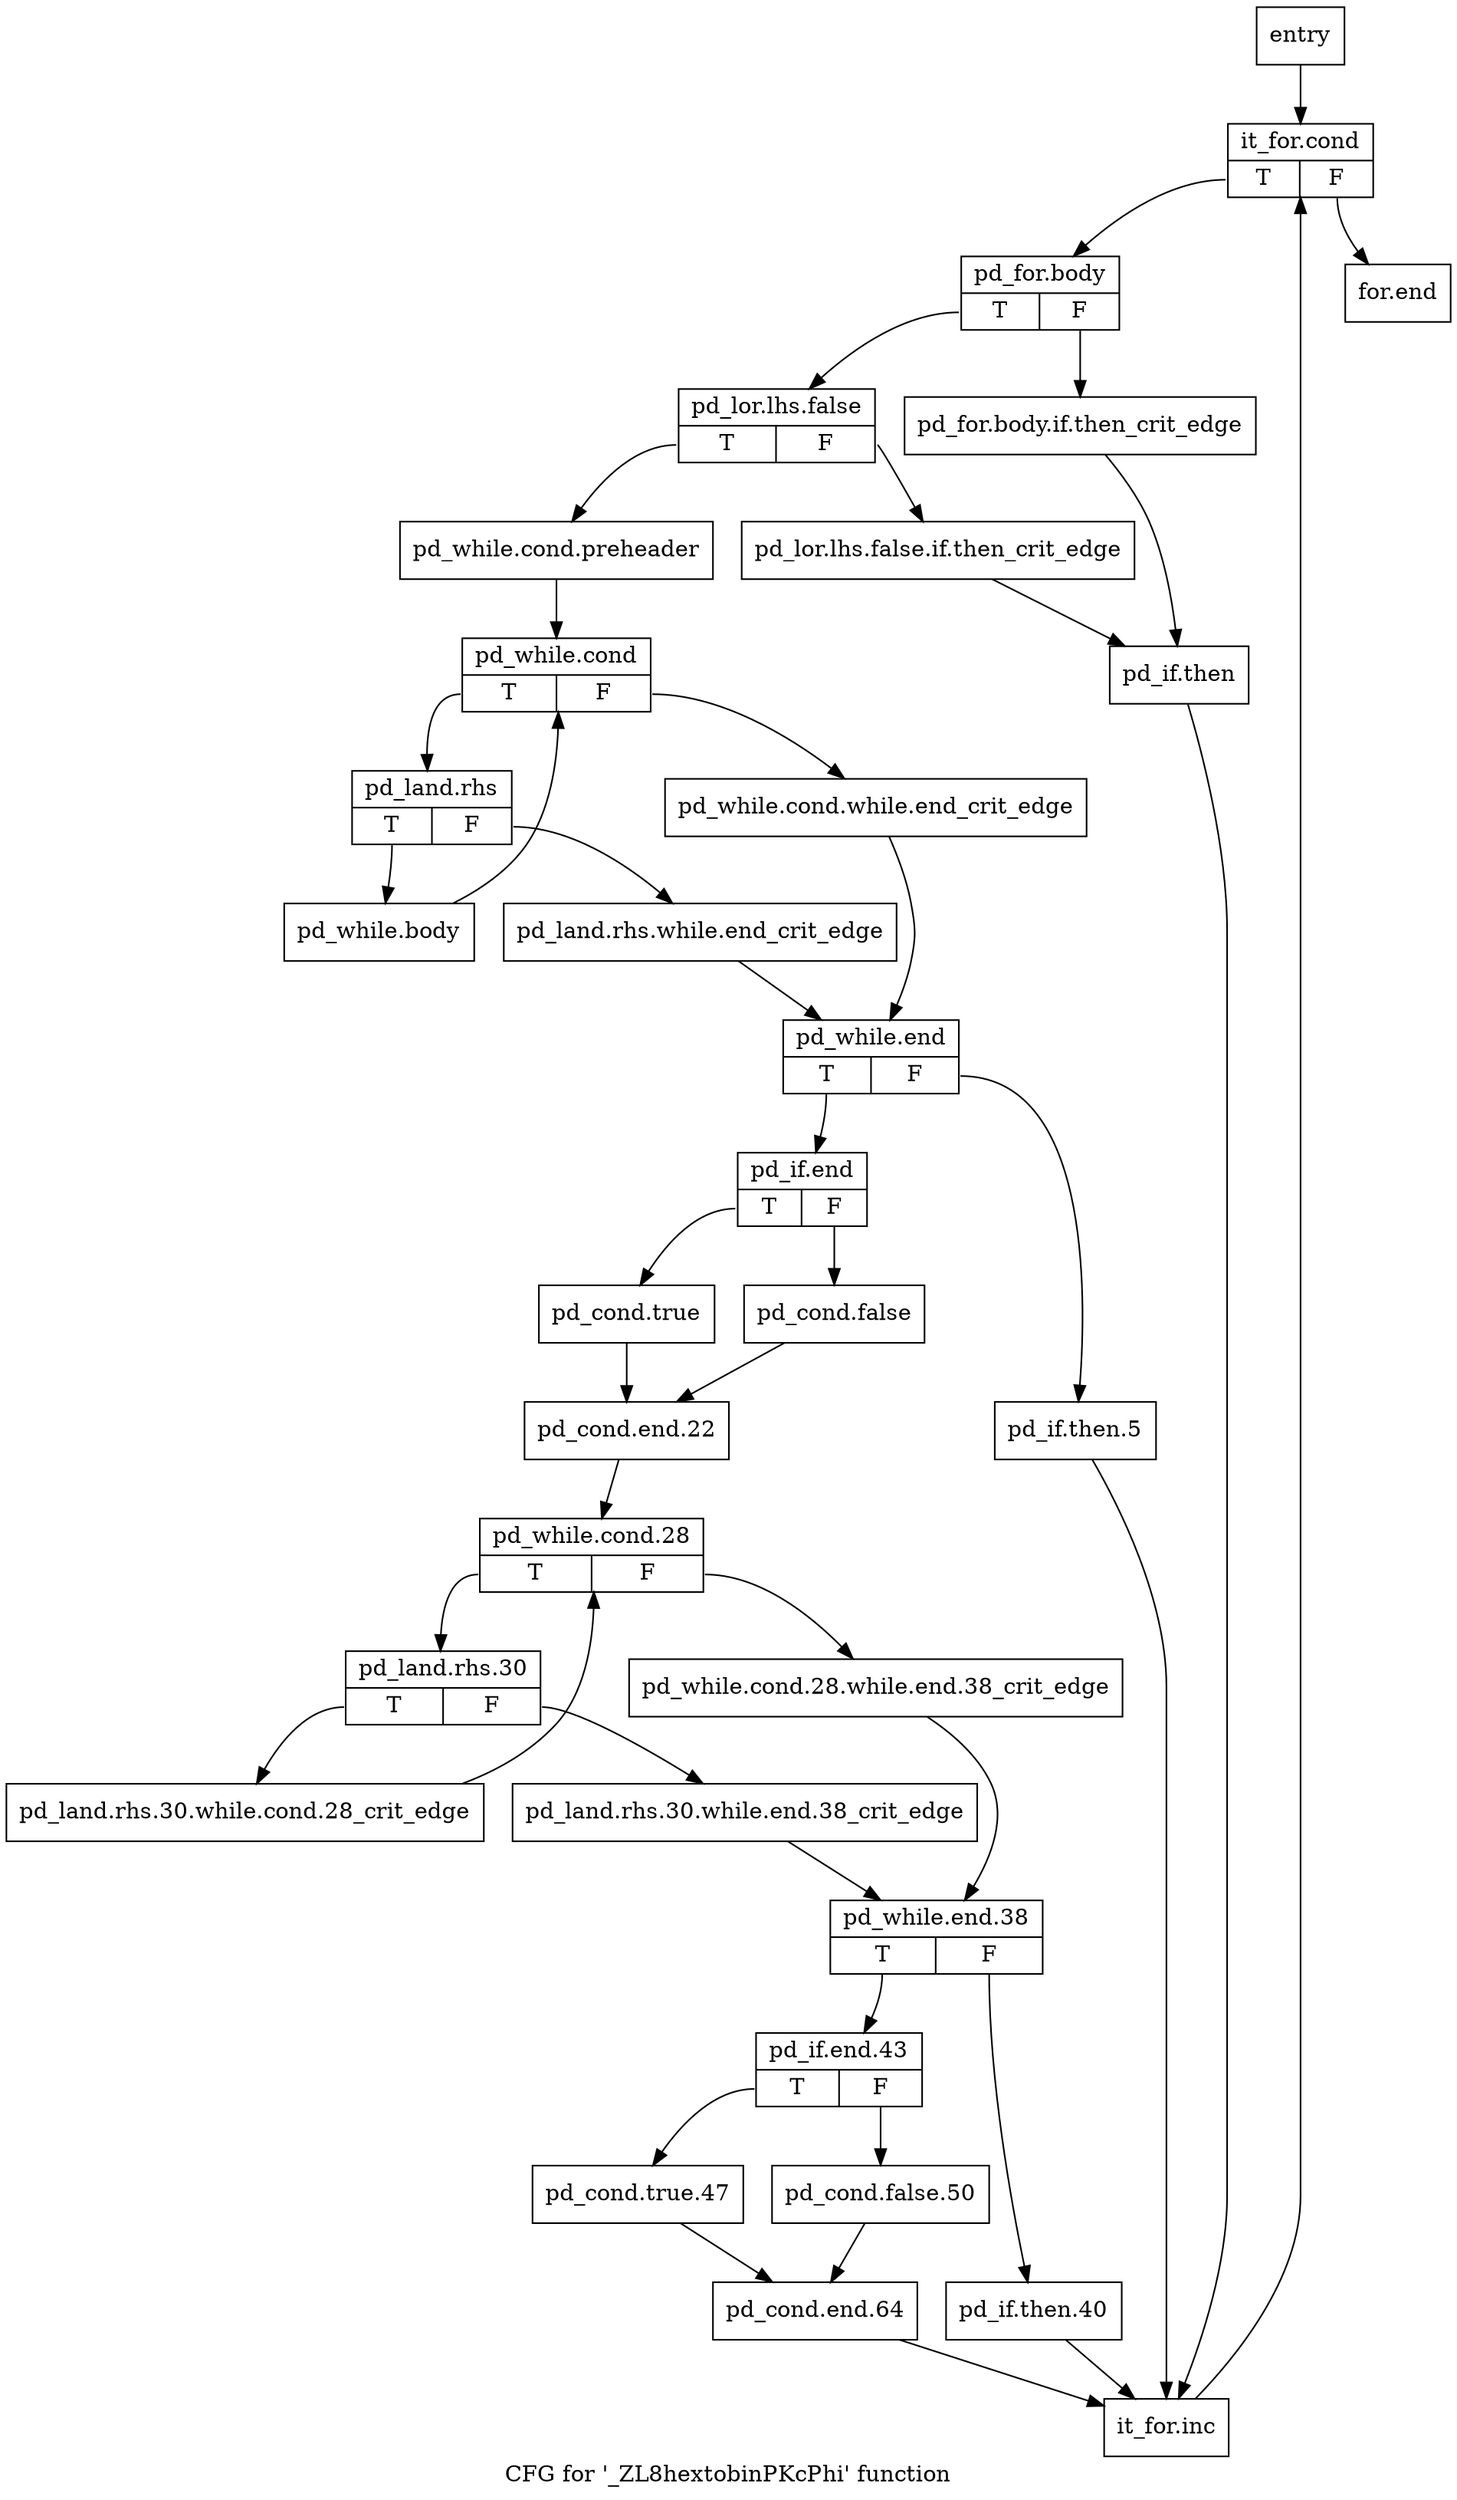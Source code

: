 digraph "CFG for '_ZL8hextobinPKcPhi' function" {
	label="CFG for '_ZL8hextobinPKcPhi' function";

	Node0x1512cf0 [shape=record,label="{entry}"];
	Node0x1512cf0 -> Node0x1512d40;
	Node0x1512d40 [shape=record,label="{it_for.cond|{<s0>T|<s1>F}}"];
	Node0x1512d40:s0 -> Node0x1512d90;
	Node0x1512d40:s1 -> Node0x15136a0;
	Node0x1512d90 [shape=record,label="{pd_for.body|{<s0>T|<s1>F}}"];
	Node0x1512d90:s0 -> Node0x1512e30;
	Node0x1512d90:s1 -> Node0x1512de0;
	Node0x1512de0 [shape=record,label="{pd_for.body.if.then_crit_edge}"];
	Node0x1512de0 -> Node0x1512f20;
	Node0x1512e30 [shape=record,label="{pd_lor.lhs.false|{<s0>T|<s1>F}}"];
	Node0x1512e30:s0 -> Node0x1512ed0;
	Node0x1512e30:s1 -> Node0x1512e80;
	Node0x1512e80 [shape=record,label="{pd_lor.lhs.false.if.then_crit_edge}"];
	Node0x1512e80 -> Node0x1512f20;
	Node0x1512ed0 [shape=record,label="{pd_while.cond.preheader}"];
	Node0x1512ed0 -> Node0x1512f70;
	Node0x1512f20 [shape=record,label="{pd_if.then}"];
	Node0x1512f20 -> Node0x1513650;
	Node0x1512f70 [shape=record,label="{pd_while.cond|{<s0>T|<s1>F}}"];
	Node0x1512f70:s0 -> Node0x1513010;
	Node0x1512f70:s1 -> Node0x1512fc0;
	Node0x1512fc0 [shape=record,label="{pd_while.cond.while.end_crit_edge}"];
	Node0x1512fc0 -> Node0x1513100;
	Node0x1513010 [shape=record,label="{pd_land.rhs|{<s0>T|<s1>F}}"];
	Node0x1513010:s0 -> Node0x15130b0;
	Node0x1513010:s1 -> Node0x1513060;
	Node0x1513060 [shape=record,label="{pd_land.rhs.while.end_crit_edge}"];
	Node0x1513060 -> Node0x1513100;
	Node0x15130b0 [shape=record,label="{pd_while.body}"];
	Node0x15130b0 -> Node0x1512f70;
	Node0x1513100 [shape=record,label="{pd_while.end|{<s0>T|<s1>F}}"];
	Node0x1513100:s0 -> Node0x15131a0;
	Node0x1513100:s1 -> Node0x1513150;
	Node0x1513150 [shape=record,label="{pd_if.then.5}"];
	Node0x1513150 -> Node0x1513650;
	Node0x15131a0 [shape=record,label="{pd_if.end|{<s0>T|<s1>F}}"];
	Node0x15131a0:s0 -> Node0x15131f0;
	Node0x15131a0:s1 -> Node0x1513240;
	Node0x15131f0 [shape=record,label="{pd_cond.true}"];
	Node0x15131f0 -> Node0x1513290;
	Node0x1513240 [shape=record,label="{pd_cond.false}"];
	Node0x1513240 -> Node0x1513290;
	Node0x1513290 [shape=record,label="{pd_cond.end.22}"];
	Node0x1513290 -> Node0x15132e0;
	Node0x15132e0 [shape=record,label="{pd_while.cond.28|{<s0>T|<s1>F}}"];
	Node0x15132e0:s0 -> Node0x1513380;
	Node0x15132e0:s1 -> Node0x1513330;
	Node0x1513330 [shape=record,label="{pd_while.cond.28.while.end.38_crit_edge}"];
	Node0x1513330 -> Node0x1513470;
	Node0x1513380 [shape=record,label="{pd_land.rhs.30|{<s0>T|<s1>F}}"];
	Node0x1513380:s0 -> Node0x1513420;
	Node0x1513380:s1 -> Node0x15133d0;
	Node0x15133d0 [shape=record,label="{pd_land.rhs.30.while.end.38_crit_edge}"];
	Node0x15133d0 -> Node0x1513470;
	Node0x1513420 [shape=record,label="{pd_land.rhs.30.while.cond.28_crit_edge}"];
	Node0x1513420 -> Node0x15132e0;
	Node0x1513470 [shape=record,label="{pd_while.end.38|{<s0>T|<s1>F}}"];
	Node0x1513470:s0 -> Node0x1513510;
	Node0x1513470:s1 -> Node0x15134c0;
	Node0x15134c0 [shape=record,label="{pd_if.then.40}"];
	Node0x15134c0 -> Node0x1513650;
	Node0x1513510 [shape=record,label="{pd_if.end.43|{<s0>T|<s1>F}}"];
	Node0x1513510:s0 -> Node0x1513560;
	Node0x1513510:s1 -> Node0x15135b0;
	Node0x1513560 [shape=record,label="{pd_cond.true.47}"];
	Node0x1513560 -> Node0x1513600;
	Node0x15135b0 [shape=record,label="{pd_cond.false.50}"];
	Node0x15135b0 -> Node0x1513600;
	Node0x1513600 [shape=record,label="{pd_cond.end.64}"];
	Node0x1513600 -> Node0x1513650;
	Node0x1513650 [shape=record,label="{it_for.inc}"];
	Node0x1513650 -> Node0x1512d40;
	Node0x15136a0 [shape=record,label="{for.end}"];
}
